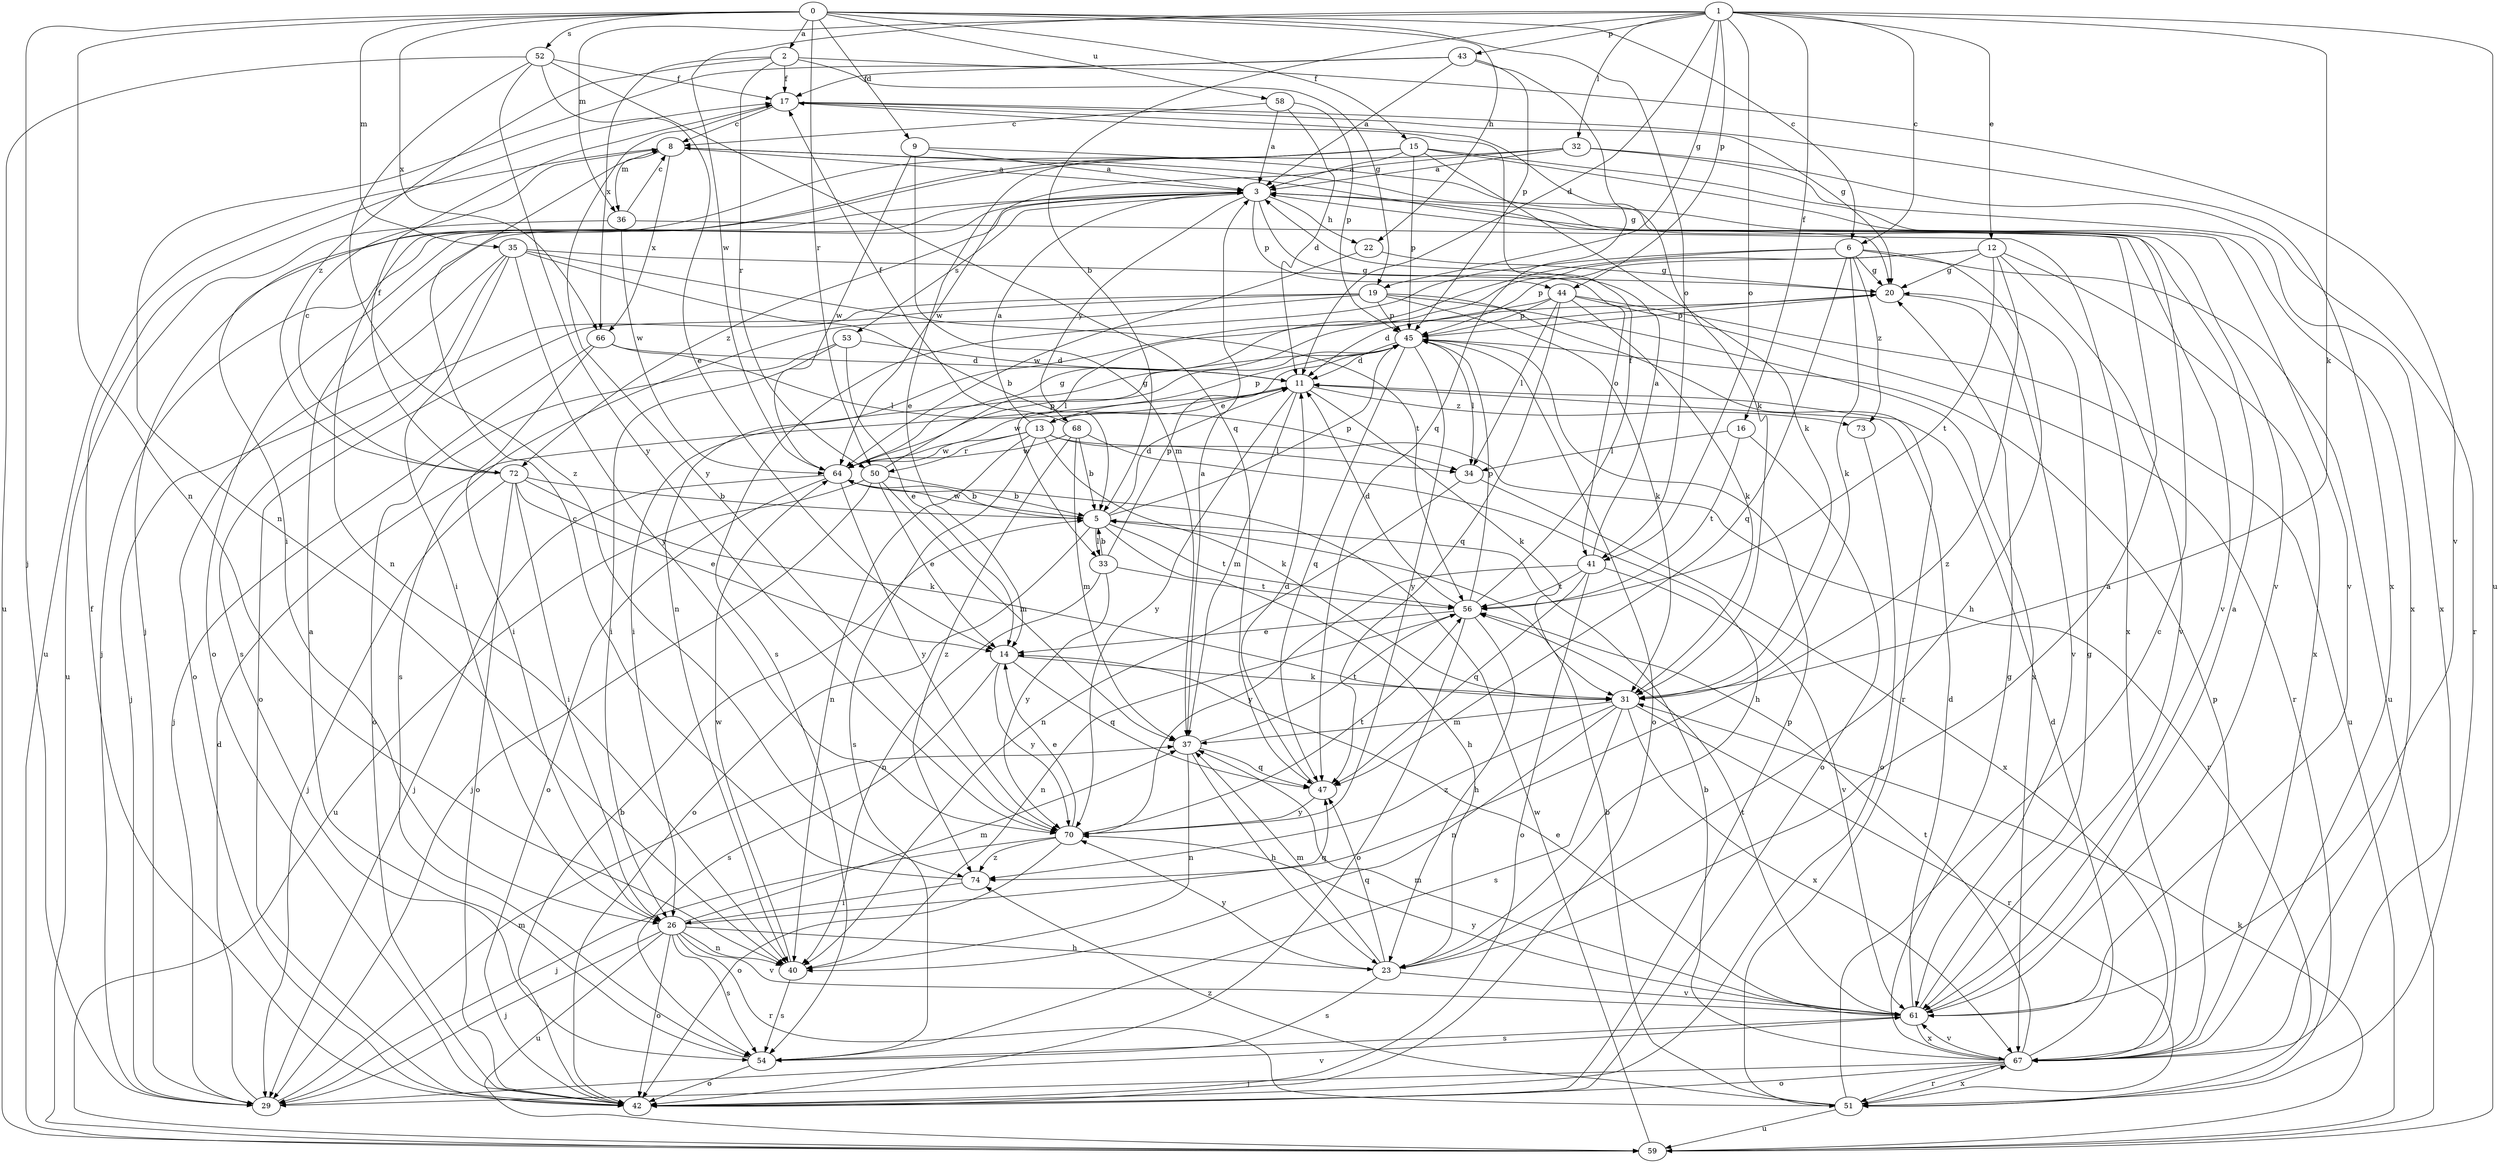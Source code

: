 strict digraph  {
0;
1;
2;
3;
5;
6;
8;
9;
11;
12;
13;
14;
15;
16;
17;
19;
20;
22;
23;
26;
29;
31;
32;
33;
34;
35;
36;
37;
40;
41;
42;
43;
44;
45;
47;
50;
51;
52;
53;
54;
56;
58;
59;
61;
64;
66;
67;
68;
70;
72;
73;
74;
0 -> 2  [label=a];
0 -> 6  [label=c];
0 -> 9  [label=d];
0 -> 15  [label=f];
0 -> 22  [label=h];
0 -> 29  [label=j];
0 -> 35  [label=m];
0 -> 40  [label=n];
0 -> 41  [label=o];
0 -> 50  [label=r];
0 -> 52  [label=s];
0 -> 58  [label=u];
0 -> 66  [label=x];
1 -> 5  [label=b];
1 -> 6  [label=c];
1 -> 11  [label=d];
1 -> 12  [label=e];
1 -> 16  [label=f];
1 -> 19  [label=g];
1 -> 31  [label=k];
1 -> 32  [label=l];
1 -> 36  [label=m];
1 -> 41  [label=o];
1 -> 43  [label=p];
1 -> 44  [label=p];
1 -> 59  [label=u];
1 -> 64  [label=w];
2 -> 17  [label=f];
2 -> 19  [label=g];
2 -> 50  [label=r];
2 -> 61  [label=v];
2 -> 66  [label=x];
2 -> 72  [label=z];
3 -> 22  [label=h];
3 -> 29  [label=j];
3 -> 41  [label=o];
3 -> 42  [label=o];
3 -> 44  [label=p];
3 -> 53  [label=s];
3 -> 61  [label=v];
3 -> 68  [label=y];
3 -> 72  [label=z];
5 -> 11  [label=d];
5 -> 23  [label=h];
5 -> 33  [label=l];
5 -> 42  [label=o];
5 -> 45  [label=p];
5 -> 56  [label=t];
5 -> 64  [label=w];
6 -> 20  [label=g];
6 -> 23  [label=h];
6 -> 31  [label=k];
6 -> 33  [label=l];
6 -> 47  [label=q];
6 -> 54  [label=s];
6 -> 59  [label=u];
6 -> 73  [label=z];
8 -> 3  [label=a];
8 -> 20  [label=g];
8 -> 36  [label=m];
8 -> 59  [label=u];
8 -> 66  [label=x];
9 -> 3  [label=a];
9 -> 37  [label=m];
9 -> 61  [label=v];
9 -> 64  [label=w];
11 -> 13  [label=e];
11 -> 31  [label=k];
11 -> 37  [label=m];
11 -> 64  [label=w];
11 -> 70  [label=y];
11 -> 73  [label=z];
12 -> 20  [label=g];
12 -> 40  [label=n];
12 -> 45  [label=p];
12 -> 56  [label=t];
12 -> 61  [label=v];
12 -> 67  [label=x];
12 -> 74  [label=z];
13 -> 3  [label=a];
13 -> 31  [label=k];
13 -> 34  [label=l];
13 -> 40  [label=n];
13 -> 45  [label=p];
13 -> 50  [label=r];
13 -> 51  [label=r];
13 -> 54  [label=s];
13 -> 64  [label=w];
14 -> 31  [label=k];
14 -> 47  [label=q];
14 -> 54  [label=s];
14 -> 70  [label=y];
15 -> 3  [label=a];
15 -> 14  [label=e];
15 -> 26  [label=i];
15 -> 31  [label=k];
15 -> 40  [label=n];
15 -> 45  [label=p];
15 -> 61  [label=v];
15 -> 67  [label=x];
16 -> 34  [label=l];
16 -> 42  [label=o];
16 -> 56  [label=t];
17 -> 8  [label=c];
17 -> 20  [label=g];
17 -> 31  [label=k];
17 -> 67  [label=x];
17 -> 70  [label=y];
19 -> 29  [label=j];
19 -> 31  [label=k];
19 -> 42  [label=o];
19 -> 45  [label=p];
19 -> 51  [label=r];
19 -> 54  [label=s];
19 -> 67  [label=x];
20 -> 45  [label=p];
20 -> 61  [label=v];
22 -> 20  [label=g];
22 -> 64  [label=w];
23 -> 3  [label=a];
23 -> 37  [label=m];
23 -> 47  [label=q];
23 -> 54  [label=s];
23 -> 61  [label=v];
23 -> 70  [label=y];
26 -> 23  [label=h];
26 -> 29  [label=j];
26 -> 37  [label=m];
26 -> 40  [label=n];
26 -> 42  [label=o];
26 -> 47  [label=q];
26 -> 51  [label=r];
26 -> 54  [label=s];
26 -> 59  [label=u];
26 -> 61  [label=v];
29 -> 11  [label=d];
29 -> 37  [label=m];
29 -> 61  [label=v];
31 -> 37  [label=m];
31 -> 40  [label=n];
31 -> 51  [label=r];
31 -> 54  [label=s];
31 -> 67  [label=x];
31 -> 74  [label=z];
32 -> 3  [label=a];
32 -> 29  [label=j];
32 -> 51  [label=r];
32 -> 64  [label=w];
32 -> 67  [label=x];
33 -> 5  [label=b];
33 -> 40  [label=n];
33 -> 45  [label=p];
33 -> 56  [label=t];
33 -> 70  [label=y];
34 -> 40  [label=n];
34 -> 67  [label=x];
35 -> 5  [label=b];
35 -> 20  [label=g];
35 -> 26  [label=i];
35 -> 42  [label=o];
35 -> 54  [label=s];
35 -> 56  [label=t];
35 -> 70  [label=y];
36 -> 8  [label=c];
36 -> 59  [label=u];
36 -> 64  [label=w];
36 -> 67  [label=x];
37 -> 3  [label=a];
37 -> 23  [label=h];
37 -> 40  [label=n];
37 -> 47  [label=q];
37 -> 56  [label=t];
40 -> 54  [label=s];
40 -> 64  [label=w];
41 -> 3  [label=a];
41 -> 42  [label=o];
41 -> 47  [label=q];
41 -> 56  [label=t];
41 -> 61  [label=v];
41 -> 70  [label=y];
42 -> 5  [label=b];
42 -> 17  [label=f];
42 -> 45  [label=p];
43 -> 3  [label=a];
43 -> 17  [label=f];
43 -> 40  [label=n];
43 -> 45  [label=p];
43 -> 47  [label=q];
44 -> 11  [label=d];
44 -> 31  [label=k];
44 -> 34  [label=l];
44 -> 45  [label=p];
44 -> 47  [label=q];
44 -> 51  [label=r];
44 -> 59  [label=u];
45 -> 11  [label=d];
45 -> 26  [label=i];
45 -> 34  [label=l];
45 -> 42  [label=o];
45 -> 47  [label=q];
45 -> 70  [label=y];
47 -> 11  [label=d];
47 -> 70  [label=y];
50 -> 5  [label=b];
50 -> 14  [label=e];
50 -> 20  [label=g];
50 -> 29  [label=j];
50 -> 37  [label=m];
50 -> 59  [label=u];
51 -> 5  [label=b];
51 -> 8  [label=c];
51 -> 59  [label=u];
51 -> 67  [label=x];
51 -> 74  [label=z];
52 -> 14  [label=e];
52 -> 17  [label=f];
52 -> 47  [label=q];
52 -> 59  [label=u];
52 -> 70  [label=y];
52 -> 74  [label=z];
53 -> 11  [label=d];
53 -> 14  [label=e];
53 -> 26  [label=i];
53 -> 42  [label=o];
54 -> 3  [label=a];
54 -> 42  [label=o];
56 -> 11  [label=d];
56 -> 14  [label=e];
56 -> 17  [label=f];
56 -> 23  [label=h];
56 -> 40  [label=n];
56 -> 42  [label=o];
56 -> 45  [label=p];
58 -> 3  [label=a];
58 -> 8  [label=c];
58 -> 11  [label=d];
58 -> 45  [label=p];
59 -> 31  [label=k];
59 -> 64  [label=w];
61 -> 3  [label=a];
61 -> 11  [label=d];
61 -> 14  [label=e];
61 -> 20  [label=g];
61 -> 37  [label=m];
61 -> 54  [label=s];
61 -> 56  [label=t];
61 -> 67  [label=x];
61 -> 70  [label=y];
64 -> 5  [label=b];
64 -> 20  [label=g];
64 -> 29  [label=j];
64 -> 42  [label=o];
64 -> 45  [label=p];
64 -> 70  [label=y];
66 -> 11  [label=d];
66 -> 26  [label=i];
66 -> 29  [label=j];
66 -> 34  [label=l];
67 -> 5  [label=b];
67 -> 11  [label=d];
67 -> 20  [label=g];
67 -> 29  [label=j];
67 -> 42  [label=o];
67 -> 45  [label=p];
67 -> 51  [label=r];
67 -> 56  [label=t];
67 -> 61  [label=v];
68 -> 5  [label=b];
68 -> 17  [label=f];
68 -> 23  [label=h];
68 -> 37  [label=m];
68 -> 64  [label=w];
68 -> 74  [label=z];
70 -> 14  [label=e];
70 -> 29  [label=j];
70 -> 42  [label=o];
70 -> 56  [label=t];
70 -> 74  [label=z];
72 -> 5  [label=b];
72 -> 8  [label=c];
72 -> 14  [label=e];
72 -> 17  [label=f];
72 -> 26  [label=i];
72 -> 29  [label=j];
72 -> 31  [label=k];
72 -> 42  [label=o];
73 -> 42  [label=o];
74 -> 8  [label=c];
74 -> 26  [label=i];
}
